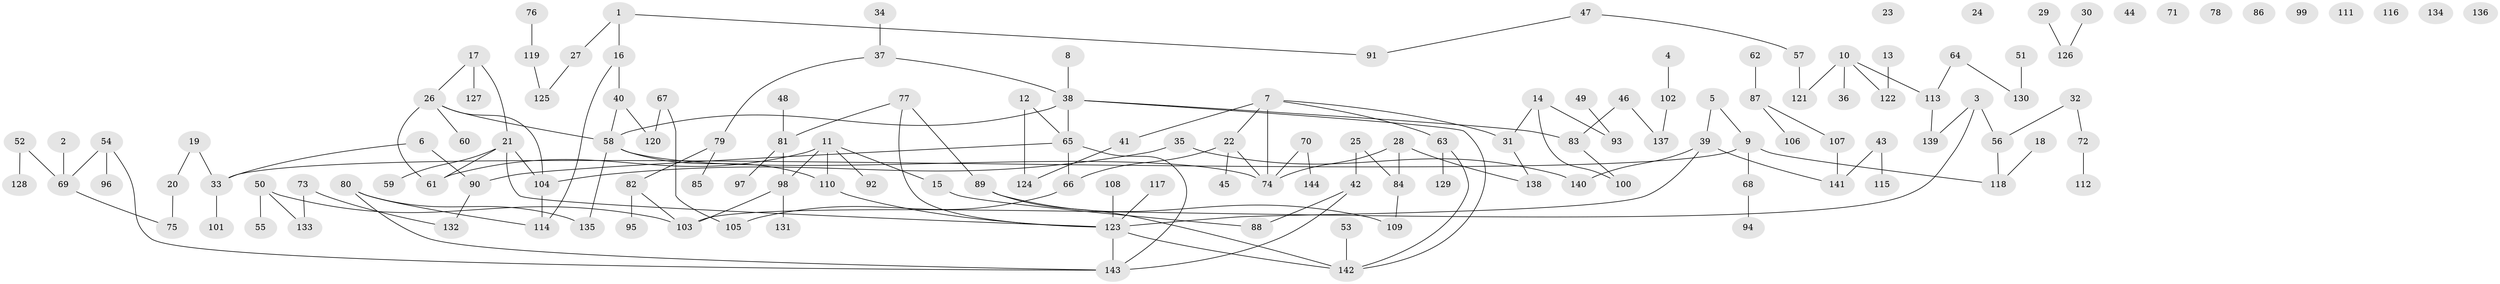 // coarse degree distribution, {3: 0.1568627450980392, 1: 0.30392156862745096, 2: 0.24509803921568626, 5: 0.058823529411764705, 6: 0.058823529411764705, 4: 0.049019607843137254, 0: 0.10784313725490197, 9: 0.00980392156862745, 10: 0.00980392156862745}
// Generated by graph-tools (version 1.1) at 2025/23/03/03/25 07:23:29]
// undirected, 144 vertices, 159 edges
graph export_dot {
graph [start="1"]
  node [color=gray90,style=filled];
  1;
  2;
  3;
  4;
  5;
  6;
  7;
  8;
  9;
  10;
  11;
  12;
  13;
  14;
  15;
  16;
  17;
  18;
  19;
  20;
  21;
  22;
  23;
  24;
  25;
  26;
  27;
  28;
  29;
  30;
  31;
  32;
  33;
  34;
  35;
  36;
  37;
  38;
  39;
  40;
  41;
  42;
  43;
  44;
  45;
  46;
  47;
  48;
  49;
  50;
  51;
  52;
  53;
  54;
  55;
  56;
  57;
  58;
  59;
  60;
  61;
  62;
  63;
  64;
  65;
  66;
  67;
  68;
  69;
  70;
  71;
  72;
  73;
  74;
  75;
  76;
  77;
  78;
  79;
  80;
  81;
  82;
  83;
  84;
  85;
  86;
  87;
  88;
  89;
  90;
  91;
  92;
  93;
  94;
  95;
  96;
  97;
  98;
  99;
  100;
  101;
  102;
  103;
  104;
  105;
  106;
  107;
  108;
  109;
  110;
  111;
  112;
  113;
  114;
  115;
  116;
  117;
  118;
  119;
  120;
  121;
  122;
  123;
  124;
  125;
  126;
  127;
  128;
  129;
  130;
  131;
  132;
  133;
  134;
  135;
  136;
  137;
  138;
  139;
  140;
  141;
  142;
  143;
  144;
  1 -- 16;
  1 -- 27;
  1 -- 91;
  2 -- 69;
  3 -- 56;
  3 -- 103;
  3 -- 139;
  4 -- 102;
  5 -- 9;
  5 -- 39;
  6 -- 33;
  6 -- 90;
  7 -- 22;
  7 -- 31;
  7 -- 41;
  7 -- 63;
  7 -- 74;
  8 -- 38;
  9 -- 33;
  9 -- 68;
  9 -- 118;
  10 -- 36;
  10 -- 113;
  10 -- 121;
  10 -- 122;
  11 -- 15;
  11 -- 61;
  11 -- 92;
  11 -- 98;
  11 -- 110;
  12 -- 65;
  12 -- 124;
  13 -- 122;
  14 -- 31;
  14 -- 93;
  14 -- 100;
  15 -- 88;
  16 -- 40;
  16 -- 114;
  17 -- 21;
  17 -- 26;
  17 -- 127;
  18 -- 118;
  19 -- 20;
  19 -- 33;
  20 -- 75;
  21 -- 59;
  21 -- 61;
  21 -- 104;
  21 -- 123;
  22 -- 45;
  22 -- 66;
  22 -- 74;
  25 -- 42;
  25 -- 84;
  26 -- 58;
  26 -- 60;
  26 -- 61;
  26 -- 104;
  27 -- 125;
  28 -- 74;
  28 -- 84;
  28 -- 138;
  29 -- 126;
  30 -- 126;
  31 -- 138;
  32 -- 56;
  32 -- 72;
  33 -- 101;
  34 -- 37;
  35 -- 104;
  35 -- 140;
  37 -- 38;
  37 -- 79;
  38 -- 58;
  38 -- 65;
  38 -- 83;
  38 -- 142;
  39 -- 123;
  39 -- 140;
  39 -- 141;
  40 -- 58;
  40 -- 120;
  41 -- 124;
  42 -- 88;
  42 -- 143;
  43 -- 115;
  43 -- 141;
  46 -- 83;
  46 -- 137;
  47 -- 57;
  47 -- 91;
  48 -- 81;
  49 -- 93;
  50 -- 55;
  50 -- 103;
  50 -- 133;
  51 -- 130;
  52 -- 69;
  52 -- 128;
  53 -- 142;
  54 -- 69;
  54 -- 96;
  54 -- 143;
  56 -- 118;
  57 -- 121;
  58 -- 74;
  58 -- 110;
  58 -- 135;
  62 -- 87;
  63 -- 129;
  63 -- 142;
  64 -- 113;
  64 -- 130;
  65 -- 66;
  65 -- 90;
  65 -- 143;
  66 -- 105;
  67 -- 105;
  67 -- 120;
  68 -- 94;
  69 -- 75;
  70 -- 74;
  70 -- 144;
  72 -- 112;
  73 -- 132;
  73 -- 133;
  76 -- 119;
  77 -- 81;
  77 -- 89;
  77 -- 123;
  79 -- 82;
  79 -- 85;
  80 -- 114;
  80 -- 135;
  80 -- 143;
  81 -- 97;
  81 -- 98;
  82 -- 95;
  82 -- 103;
  83 -- 100;
  84 -- 109;
  87 -- 106;
  87 -- 107;
  89 -- 109;
  89 -- 142;
  90 -- 132;
  98 -- 103;
  98 -- 131;
  102 -- 137;
  104 -- 114;
  107 -- 141;
  108 -- 123;
  110 -- 123;
  113 -- 139;
  117 -- 123;
  119 -- 125;
  123 -- 142;
  123 -- 143;
}

